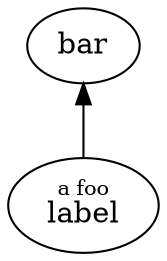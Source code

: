 Digraph Test { rankdir=BT;

foo [label=<<font point-size="10">a foo<br/></font>label>]
bar

foo -> bar
}